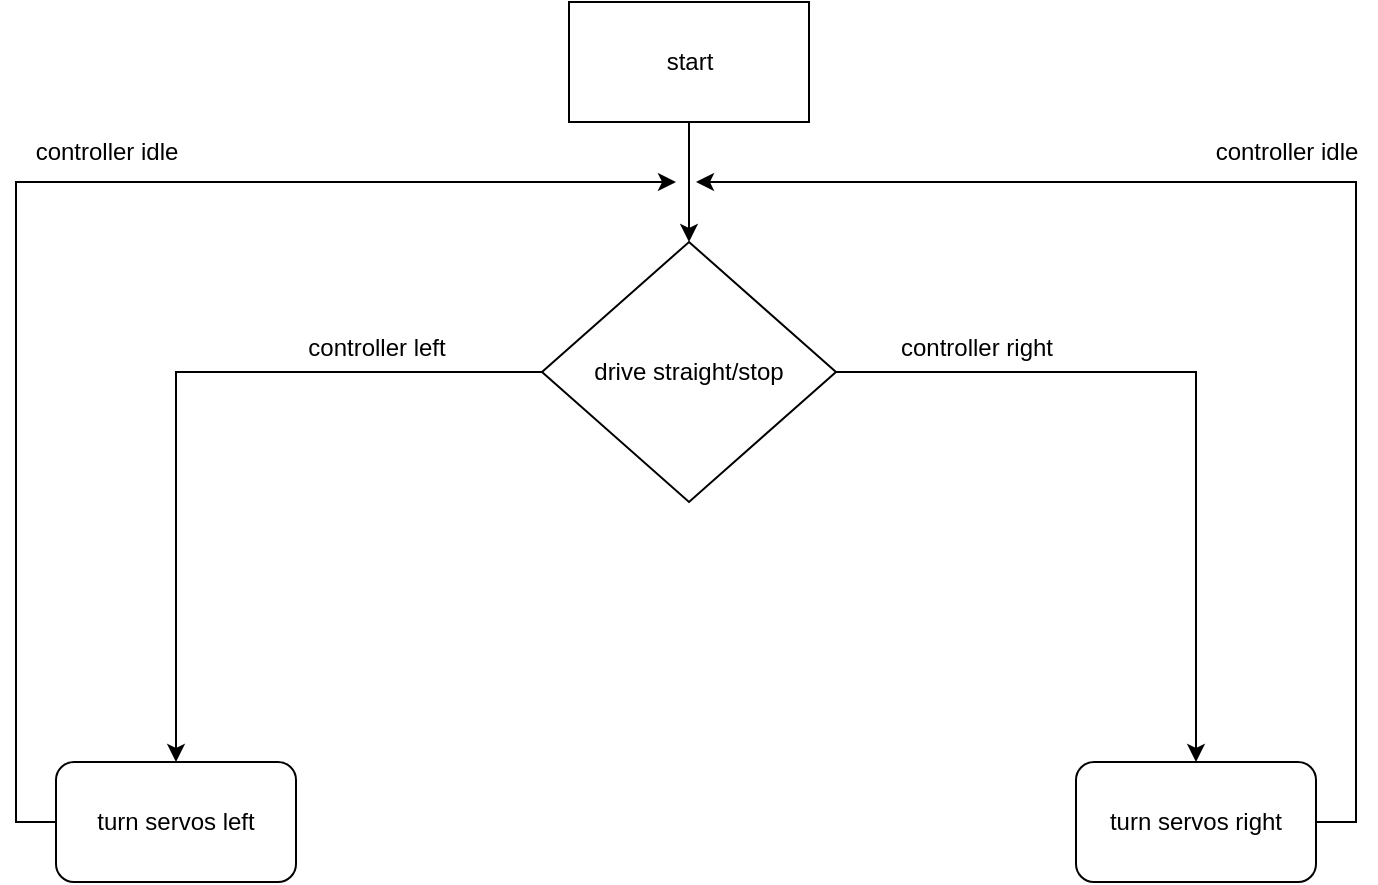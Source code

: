 <mxfile version="24.9.3">
  <diagram name="Page-1" id="5mfIW5iHcISXm4UlI51o">
    <mxGraphModel dx="2273" dy="1123" grid="1" gridSize="10" guides="1" tooltips="1" connect="1" arrows="1" fold="1" page="1" pageScale="1" pageWidth="850" pageHeight="1100" math="0" shadow="0">
      <root>
        <mxCell id="0" />
        <mxCell id="1" parent="0" />
        <mxCell id="cn0zmHwjR3c9e4aARoYm-5" style="edgeStyle=orthogonalEdgeStyle;rounded=0;orthogonalLoop=1;jettySize=auto;html=1;exitX=0;exitY=0.5;exitDx=0;exitDy=0;entryX=0.5;entryY=0;entryDx=0;entryDy=0;" edge="1" parent="1" source="cn0zmHwjR3c9e4aARoYm-1" target="cn0zmHwjR3c9e4aARoYm-3">
          <mxGeometry relative="1" as="geometry">
            <Array as="points">
              <mxPoint x="170" y="295" />
              <mxPoint x="170" y="490" />
            </Array>
          </mxGeometry>
        </mxCell>
        <mxCell id="cn0zmHwjR3c9e4aARoYm-6" style="edgeStyle=orthogonalEdgeStyle;rounded=0;orthogonalLoop=1;jettySize=auto;html=1;exitX=1;exitY=0.5;exitDx=0;exitDy=0;entryX=0.5;entryY=0;entryDx=0;entryDy=0;" edge="1" parent="1" source="cn0zmHwjR3c9e4aARoYm-1" target="cn0zmHwjR3c9e4aARoYm-4">
          <mxGeometry relative="1" as="geometry" />
        </mxCell>
        <mxCell id="cn0zmHwjR3c9e4aARoYm-1" value="&lt;div&gt;drive straight/stop&lt;/div&gt;" style="rhombus;whiteSpace=wrap;html=1;" vertex="1" parent="1">
          <mxGeometry x="353" y="230" width="147" height="130" as="geometry" />
        </mxCell>
        <mxCell id="cn0zmHwjR3c9e4aARoYm-12" style="edgeStyle=orthogonalEdgeStyle;rounded=0;orthogonalLoop=1;jettySize=auto;html=1;exitX=0;exitY=0.5;exitDx=0;exitDy=0;" edge="1" parent="1" source="cn0zmHwjR3c9e4aARoYm-3">
          <mxGeometry relative="1" as="geometry">
            <mxPoint x="420" y="200" as="targetPoint" />
            <Array as="points">
              <mxPoint x="90" y="520" />
              <mxPoint x="90" y="200" />
            </Array>
          </mxGeometry>
        </mxCell>
        <mxCell id="cn0zmHwjR3c9e4aARoYm-3" value="turn servos left" style="rounded=1;whiteSpace=wrap;html=1;" vertex="1" parent="1">
          <mxGeometry x="110" y="490" width="120" height="60" as="geometry" />
        </mxCell>
        <mxCell id="cn0zmHwjR3c9e4aARoYm-11" style="edgeStyle=orthogonalEdgeStyle;rounded=0;orthogonalLoop=1;jettySize=auto;html=1;exitX=1;exitY=0.5;exitDx=0;exitDy=0;" edge="1" parent="1" source="cn0zmHwjR3c9e4aARoYm-4">
          <mxGeometry relative="1" as="geometry">
            <mxPoint x="430" y="200" as="targetPoint" />
            <Array as="points">
              <mxPoint x="760" y="520" />
              <mxPoint x="760" y="200" />
            </Array>
          </mxGeometry>
        </mxCell>
        <mxCell id="cn0zmHwjR3c9e4aARoYm-4" value="turn servos right" style="rounded=1;whiteSpace=wrap;html=1;" vertex="1" parent="1">
          <mxGeometry x="620" y="490" width="120" height="60" as="geometry" />
        </mxCell>
        <mxCell id="cn0zmHwjR3c9e4aARoYm-7" value="controller left" style="text;html=1;align=center;verticalAlign=middle;resizable=0;points=[];autosize=1;strokeColor=none;fillColor=none;" vertex="1" parent="1">
          <mxGeometry x="225" y="268" width="90" height="30" as="geometry" />
        </mxCell>
        <mxCell id="cn0zmHwjR3c9e4aARoYm-8" value="controller right" style="text;html=1;align=center;verticalAlign=middle;resizable=0;points=[];autosize=1;strokeColor=none;fillColor=none;" vertex="1" parent="1">
          <mxGeometry x="520" y="268" width="100" height="30" as="geometry" />
        </mxCell>
        <mxCell id="cn0zmHwjR3c9e4aARoYm-10" style="edgeStyle=orthogonalEdgeStyle;rounded=0;orthogonalLoop=1;jettySize=auto;html=1;exitX=0.5;exitY=1;exitDx=0;exitDy=0;entryX=0.5;entryY=0;entryDx=0;entryDy=0;" edge="1" parent="1" source="cn0zmHwjR3c9e4aARoYm-9" target="cn0zmHwjR3c9e4aARoYm-1">
          <mxGeometry relative="1" as="geometry" />
        </mxCell>
        <mxCell id="cn0zmHwjR3c9e4aARoYm-9" value="start" style="rounded=0;whiteSpace=wrap;html=1;" vertex="1" parent="1">
          <mxGeometry x="366.5" y="110" width="120" height="60" as="geometry" />
        </mxCell>
        <mxCell id="cn0zmHwjR3c9e4aARoYm-13" value="controller idle" style="text;html=1;align=center;verticalAlign=middle;resizable=0;points=[];autosize=1;strokeColor=none;fillColor=none;" vertex="1" parent="1">
          <mxGeometry x="90" y="170" width="90" height="30" as="geometry" />
        </mxCell>
        <mxCell id="cn0zmHwjR3c9e4aARoYm-14" value="controller idle" style="text;html=1;align=center;verticalAlign=middle;resizable=0;points=[];autosize=1;strokeColor=none;fillColor=none;" vertex="1" parent="1">
          <mxGeometry x="680" y="170" width="90" height="30" as="geometry" />
        </mxCell>
      </root>
    </mxGraphModel>
  </diagram>
</mxfile>

